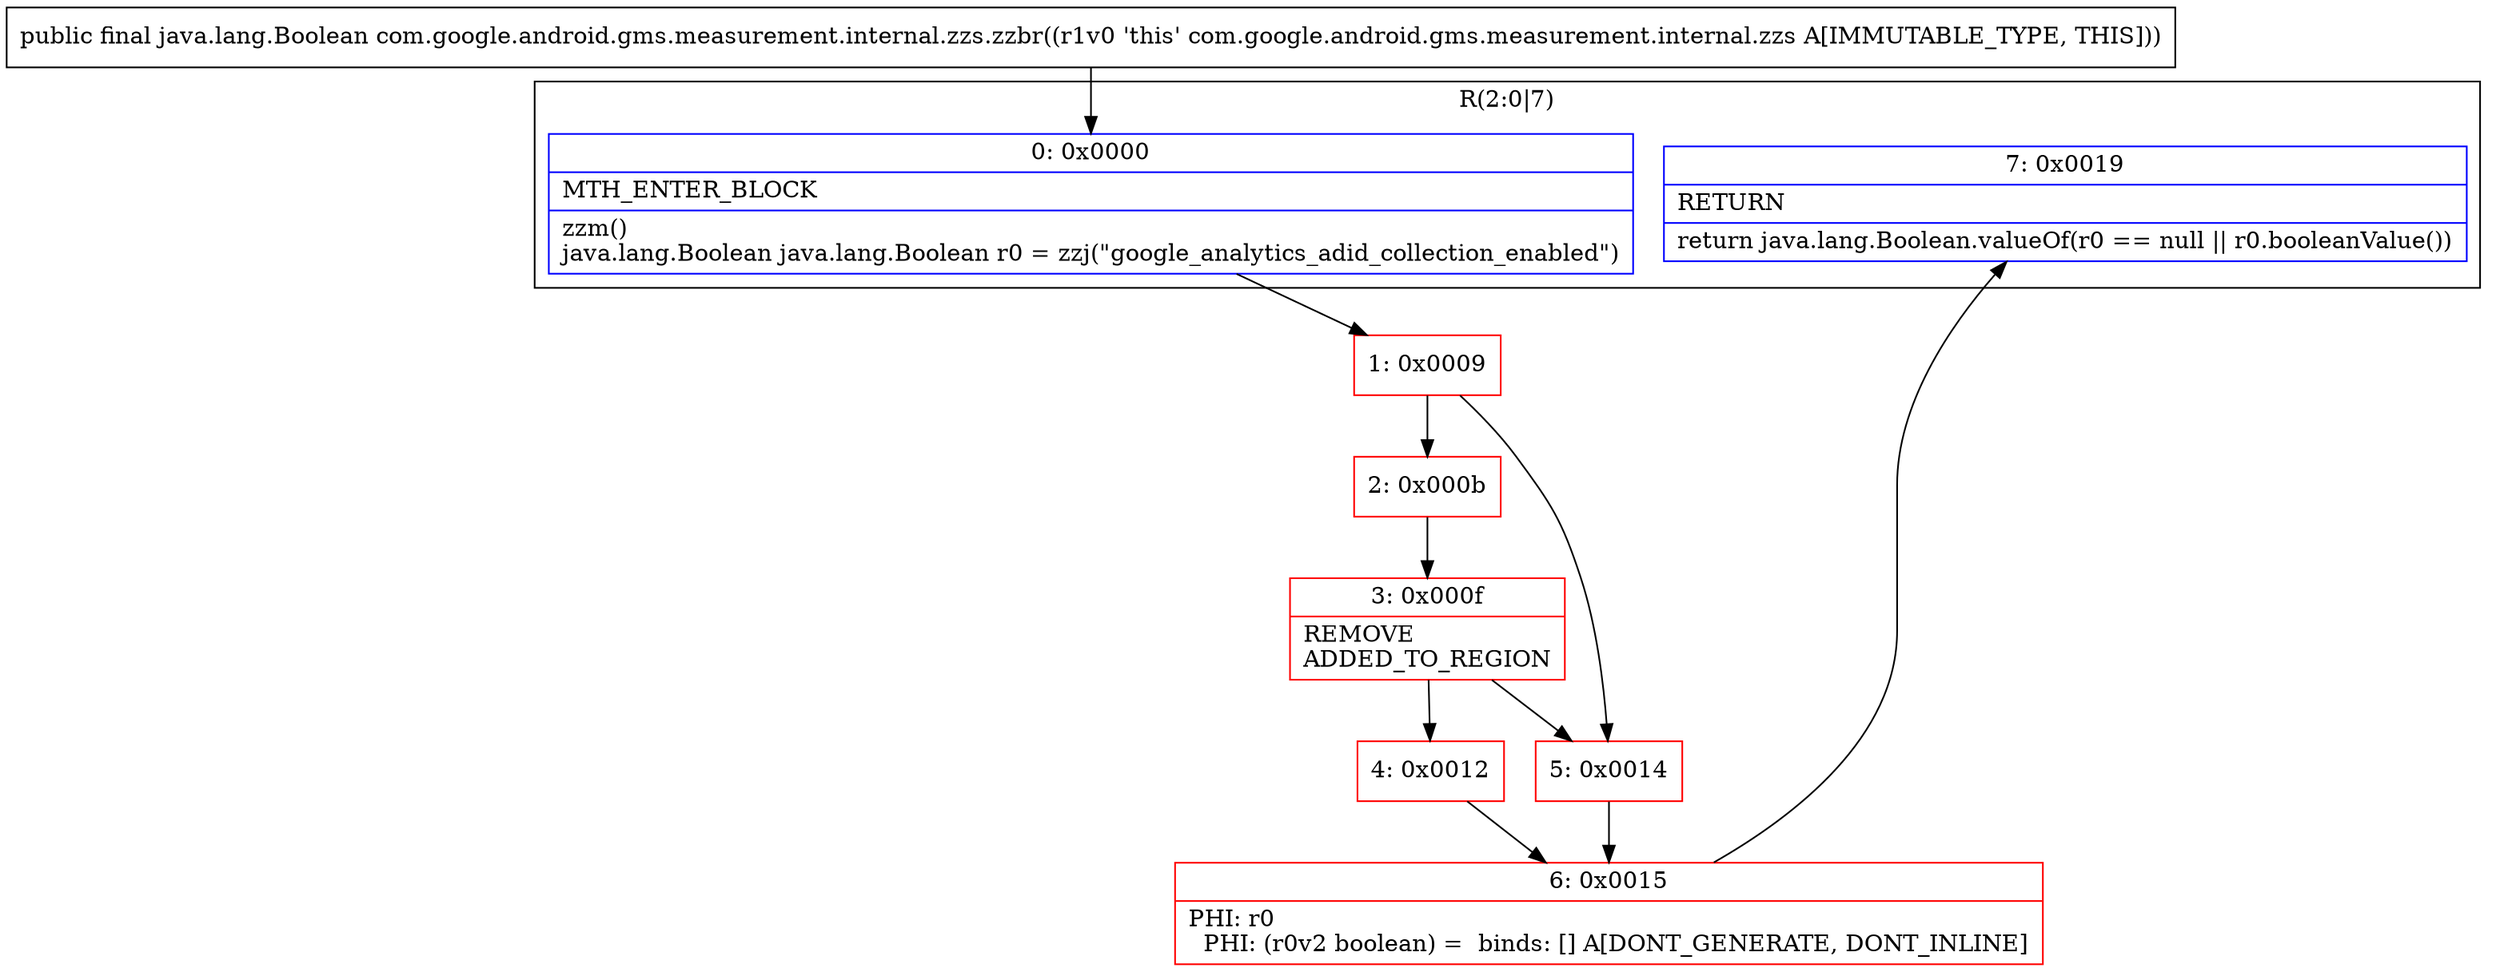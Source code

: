 digraph "CFG forcom.google.android.gms.measurement.internal.zzs.zzbr()Ljava\/lang\/Boolean;" {
subgraph cluster_Region_2132539709 {
label = "R(2:0|7)";
node [shape=record,color=blue];
Node_0 [shape=record,label="{0\:\ 0x0000|MTH_ENTER_BLOCK\l|zzm()\ljava.lang.Boolean java.lang.Boolean r0 = zzj(\"google_analytics_adid_collection_enabled\")\l}"];
Node_7 [shape=record,label="{7\:\ 0x0019|RETURN\l|return java.lang.Boolean.valueOf(r0 == null \|\| r0.booleanValue())\l}"];
}
Node_1 [shape=record,color=red,label="{1\:\ 0x0009}"];
Node_2 [shape=record,color=red,label="{2\:\ 0x000b}"];
Node_3 [shape=record,color=red,label="{3\:\ 0x000f|REMOVE\lADDED_TO_REGION\l}"];
Node_4 [shape=record,color=red,label="{4\:\ 0x0012}"];
Node_5 [shape=record,color=red,label="{5\:\ 0x0014}"];
Node_6 [shape=record,color=red,label="{6\:\ 0x0015|PHI: r0 \l  PHI: (r0v2 boolean) =  binds: [] A[DONT_GENERATE, DONT_INLINE]\l}"];
MethodNode[shape=record,label="{public final java.lang.Boolean com.google.android.gms.measurement.internal.zzs.zzbr((r1v0 'this' com.google.android.gms.measurement.internal.zzs A[IMMUTABLE_TYPE, THIS])) }"];
MethodNode -> Node_0;
Node_0 -> Node_1;
Node_1 -> Node_2;
Node_1 -> Node_5;
Node_2 -> Node_3;
Node_3 -> Node_4;
Node_3 -> Node_5;
Node_4 -> Node_6;
Node_5 -> Node_6;
Node_6 -> Node_7;
}

